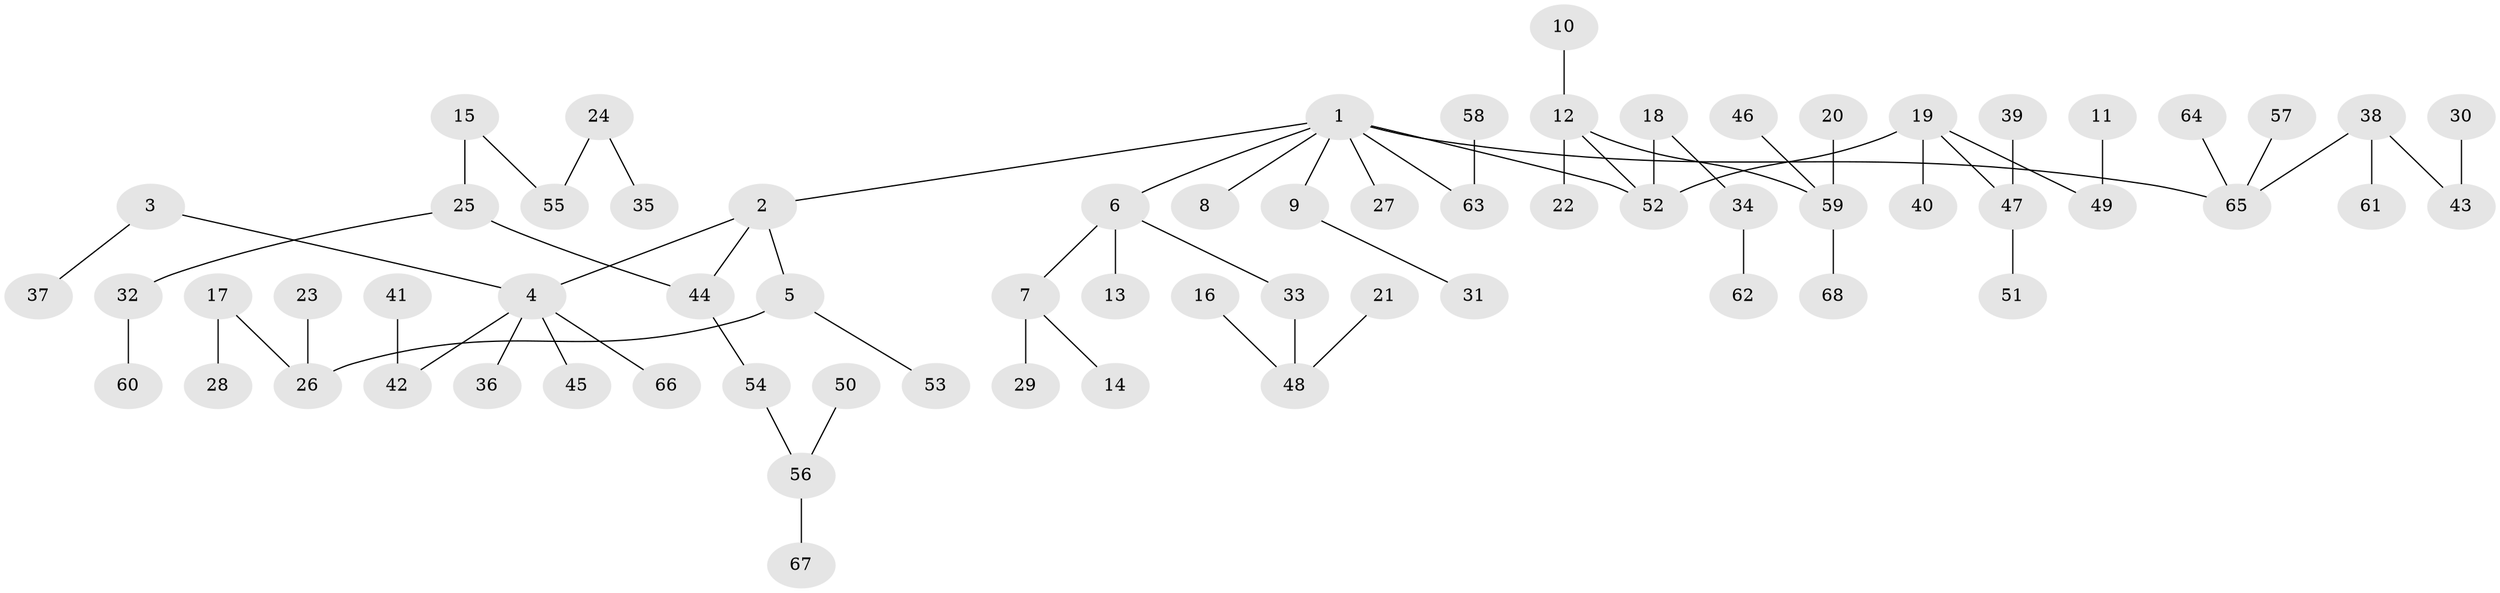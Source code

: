 // original degree distribution, {9: 0.007407407407407408, 1: 0.4888888888888889, 6: 0.007407407407407408, 2: 0.2518518518518518, 4: 0.08888888888888889, 5: 0.02962962962962963, 3: 0.1259259259259259}
// Generated by graph-tools (version 1.1) at 2025/26/03/09/25 03:26:31]
// undirected, 68 vertices, 67 edges
graph export_dot {
graph [start="1"]
  node [color=gray90,style=filled];
  1;
  2;
  3;
  4;
  5;
  6;
  7;
  8;
  9;
  10;
  11;
  12;
  13;
  14;
  15;
  16;
  17;
  18;
  19;
  20;
  21;
  22;
  23;
  24;
  25;
  26;
  27;
  28;
  29;
  30;
  31;
  32;
  33;
  34;
  35;
  36;
  37;
  38;
  39;
  40;
  41;
  42;
  43;
  44;
  45;
  46;
  47;
  48;
  49;
  50;
  51;
  52;
  53;
  54;
  55;
  56;
  57;
  58;
  59;
  60;
  61;
  62;
  63;
  64;
  65;
  66;
  67;
  68;
  1 -- 2 [weight=1.0];
  1 -- 6 [weight=1.0];
  1 -- 8 [weight=1.0];
  1 -- 9 [weight=1.0];
  1 -- 27 [weight=1.0];
  1 -- 52 [weight=1.0];
  1 -- 63 [weight=1.0];
  1 -- 65 [weight=1.0];
  2 -- 4 [weight=1.0];
  2 -- 5 [weight=1.0];
  2 -- 44 [weight=1.0];
  3 -- 4 [weight=1.0];
  3 -- 37 [weight=1.0];
  4 -- 36 [weight=1.0];
  4 -- 42 [weight=1.0];
  4 -- 45 [weight=1.0];
  4 -- 66 [weight=1.0];
  5 -- 26 [weight=1.0];
  5 -- 53 [weight=1.0];
  6 -- 7 [weight=1.0];
  6 -- 13 [weight=1.0];
  6 -- 33 [weight=1.0];
  7 -- 14 [weight=1.0];
  7 -- 29 [weight=1.0];
  9 -- 31 [weight=1.0];
  10 -- 12 [weight=1.0];
  11 -- 49 [weight=1.0];
  12 -- 22 [weight=1.0];
  12 -- 52 [weight=1.0];
  12 -- 59 [weight=1.0];
  15 -- 25 [weight=1.0];
  15 -- 55 [weight=1.0];
  16 -- 48 [weight=1.0];
  17 -- 26 [weight=1.0];
  17 -- 28 [weight=1.0];
  18 -- 34 [weight=1.0];
  18 -- 52 [weight=1.0];
  19 -- 40 [weight=1.0];
  19 -- 47 [weight=1.0];
  19 -- 49 [weight=1.0];
  19 -- 52 [weight=1.0];
  20 -- 59 [weight=1.0];
  21 -- 48 [weight=1.0];
  23 -- 26 [weight=1.0];
  24 -- 35 [weight=1.0];
  24 -- 55 [weight=1.0];
  25 -- 32 [weight=1.0];
  25 -- 44 [weight=1.0];
  30 -- 43 [weight=1.0];
  32 -- 60 [weight=1.0];
  33 -- 48 [weight=1.0];
  34 -- 62 [weight=1.0];
  38 -- 43 [weight=1.0];
  38 -- 61 [weight=1.0];
  38 -- 65 [weight=1.0];
  39 -- 47 [weight=1.0];
  41 -- 42 [weight=1.0];
  44 -- 54 [weight=1.0];
  46 -- 59 [weight=1.0];
  47 -- 51 [weight=1.0];
  50 -- 56 [weight=1.0];
  54 -- 56 [weight=1.0];
  56 -- 67 [weight=1.0];
  57 -- 65 [weight=1.0];
  58 -- 63 [weight=1.0];
  59 -- 68 [weight=1.0];
  64 -- 65 [weight=1.0];
}
